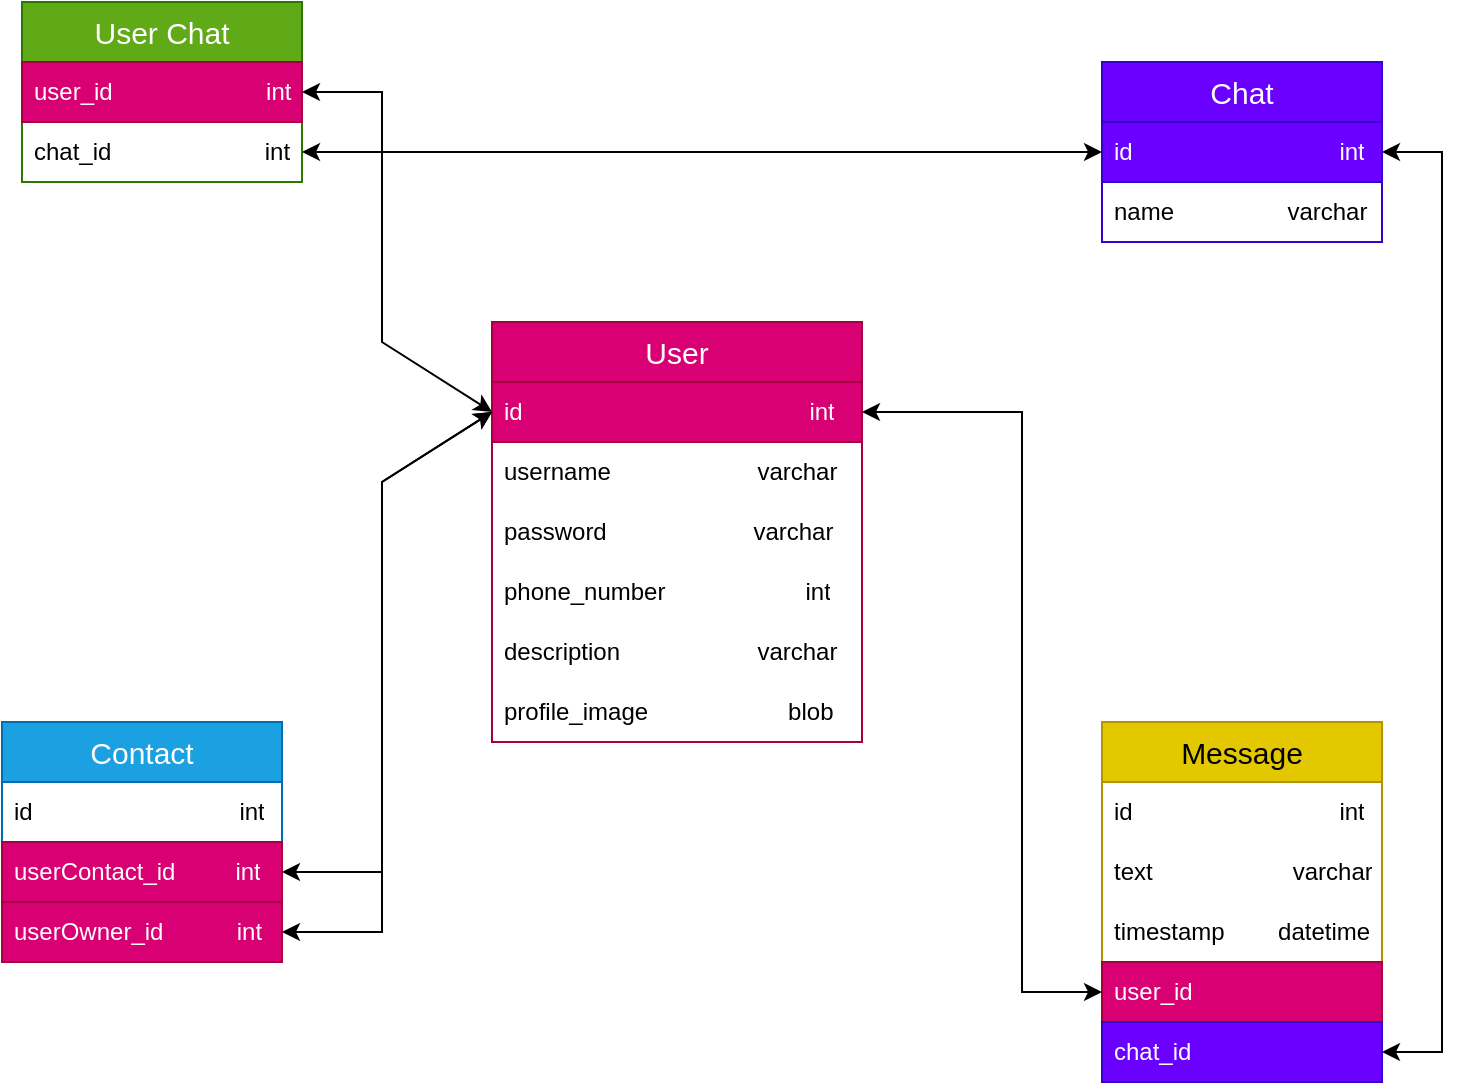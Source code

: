 <mxfile version="22.0.4" type="google">
  <diagram name="Page-1" id="c4acf3e9-155e-7222-9cf6-157b1a14988f">
    <mxGraphModel dx="2183" dy="1177" grid="1" gridSize="10" guides="1" tooltips="1" connect="1" arrows="1" fold="1" page="1" pageScale="1" pageWidth="850" pageHeight="1100" background="none" math="0" shadow="0">
      <root>
        <mxCell id="0" />
        <mxCell id="1" parent="0" />
        <mxCell id="BKv-c-U0wtFR8i3XotmB-1" value="&lt;font style=&quot;font-size: 15px;&quot;&gt;User&lt;/font&gt;" style="swimlane;fontStyle=0;childLayout=stackLayout;horizontal=1;startSize=30;horizontalStack=0;resizeParent=1;resizeParentMax=0;resizeLast=0;collapsible=1;marginBottom=0;whiteSpace=wrap;html=1;fillColor=#d80073;fontColor=#ffffff;strokeColor=#A50040;" parent="1" vertex="1">
          <mxGeometry x="335" y="440" width="185" height="210" as="geometry" />
        </mxCell>
        <mxCell id="BKv-c-U0wtFR8i3XotmB-2" value="id&amp;nbsp; &amp;nbsp; &amp;nbsp; &amp;nbsp; &amp;nbsp; &amp;nbsp; &amp;nbsp; &amp;nbsp; &amp;nbsp; &amp;nbsp; &amp;nbsp; &amp;nbsp; &amp;nbsp; &amp;nbsp; &amp;nbsp; &amp;nbsp; &amp;nbsp; &amp;nbsp; &amp;nbsp; &amp;nbsp; &amp;nbsp; &amp;nbsp;int" style="text;strokeColor=#A50040;fillColor=#d80073;align=left;verticalAlign=middle;spacingLeft=4;spacingRight=4;overflow=hidden;points=[[0,0.5],[1,0.5]];portConstraint=eastwest;rotatable=0;whiteSpace=wrap;html=1;fontColor=#ffffff;" parent="BKv-c-U0wtFR8i3XotmB-1" vertex="1">
          <mxGeometry y="30" width="185" height="30" as="geometry" />
        </mxCell>
        <mxCell id="BKv-c-U0wtFR8i3XotmB-3" value="username&amp;nbsp; &amp;nbsp; &amp;nbsp; &amp;nbsp; &amp;nbsp; &amp;nbsp; &amp;nbsp; &amp;nbsp; &amp;nbsp; &amp;nbsp; &amp;nbsp; varchar" style="text;strokeColor=none;fillColor=none;align=left;verticalAlign=middle;spacingLeft=4;spacingRight=4;overflow=hidden;points=[[0,0.5],[1,0.5]];portConstraint=eastwest;rotatable=0;whiteSpace=wrap;html=1;" parent="BKv-c-U0wtFR8i3XotmB-1" vertex="1">
          <mxGeometry y="60" width="185" height="30" as="geometry" />
        </mxCell>
        <mxCell id="BKv-c-U0wtFR8i3XotmB-10" value="password&amp;nbsp; &amp;nbsp; &amp;nbsp; &amp;nbsp; &amp;nbsp; &amp;nbsp; &amp;nbsp; &amp;nbsp; &amp;nbsp; &amp;nbsp; &amp;nbsp; varchar" style="text;strokeColor=none;fillColor=none;align=left;verticalAlign=middle;spacingLeft=4;spacingRight=4;overflow=hidden;points=[[0,0.5],[1,0.5]];portConstraint=eastwest;rotatable=0;whiteSpace=wrap;html=1;" parent="BKv-c-U0wtFR8i3XotmB-1" vertex="1">
          <mxGeometry y="90" width="185" height="30" as="geometry" />
        </mxCell>
        <mxCell id="BKv-c-U0wtFR8i3XotmB-11" value="phone_number&amp;nbsp; &amp;nbsp; &amp;nbsp; &amp;nbsp; &amp;nbsp; &amp;nbsp; &amp;nbsp; &amp;nbsp; &amp;nbsp; &amp;nbsp; &amp;nbsp;int" style="text;strokeColor=none;fillColor=none;align=left;verticalAlign=middle;spacingLeft=4;spacingRight=4;overflow=hidden;points=[[0,0.5],[1,0.5]];portConstraint=eastwest;rotatable=0;whiteSpace=wrap;html=1;" parent="BKv-c-U0wtFR8i3XotmB-1" vertex="1">
          <mxGeometry y="120" width="185" height="30" as="geometry" />
        </mxCell>
        <mxCell id="BKv-c-U0wtFR8i3XotmB-12" value="&lt;div style=&quot;text-align: justify;&quot;&gt;&lt;span style=&quot;background-color: initial;&quot;&gt;description&lt;span style=&quot;white-space: pre;&quot;&gt;&#x9;&lt;/span&gt;&amp;nbsp; &amp;nbsp; &amp;nbsp; &amp;nbsp; &amp;nbsp; &amp;nbsp; &amp;nbsp; varchar&lt;/span&gt;&lt;/div&gt;" style="text;strokeColor=none;fillColor=none;align=left;verticalAlign=middle;spacingLeft=4;spacingRight=4;overflow=hidden;points=[[0,0.5],[1,0.5]];portConstraint=eastwest;rotatable=0;whiteSpace=wrap;html=1;" parent="BKv-c-U0wtFR8i3XotmB-1" vertex="1">
          <mxGeometry y="150" width="185" height="30" as="geometry" />
        </mxCell>
        <mxCell id="BKv-c-U0wtFR8i3XotmB-4" value="profile_image&amp;nbsp; &amp;nbsp; &amp;nbsp; &amp;nbsp; &amp;nbsp; &amp;nbsp; &amp;nbsp; &amp;nbsp; &amp;nbsp; &amp;nbsp; &amp;nbsp;blob" style="text;strokeColor=none;fillColor=none;align=left;verticalAlign=middle;spacingLeft=4;spacingRight=4;overflow=hidden;points=[[0,0.5],[1,0.5]];portConstraint=eastwest;rotatable=0;whiteSpace=wrap;html=1;" parent="BKv-c-U0wtFR8i3XotmB-1" vertex="1">
          <mxGeometry y="180" width="185" height="30" as="geometry" />
        </mxCell>
        <mxCell id="BKv-c-U0wtFR8i3XotmB-13" value="&lt;font style=&quot;font-size: 15px;&quot;&gt;Contact&lt;/font&gt;" style="swimlane;fontStyle=0;childLayout=stackLayout;horizontal=1;startSize=30;horizontalStack=0;resizeParent=1;resizeParentMax=0;resizeLast=0;collapsible=1;marginBottom=0;whiteSpace=wrap;html=1;fillColor=#1ba1e2;fontColor=#ffffff;strokeColor=#006EAF;" parent="1" vertex="1">
          <mxGeometry x="90" y="640" width="140" height="120" as="geometry" />
        </mxCell>
        <mxCell id="BKv-c-U0wtFR8i3XotmB-14" value="id&amp;nbsp; &amp;nbsp; &amp;nbsp; &amp;nbsp; &amp;nbsp; &amp;nbsp; &amp;nbsp; &amp;nbsp; &amp;nbsp; &amp;nbsp; &amp;nbsp; &amp;nbsp; &amp;nbsp; &amp;nbsp; &amp;nbsp; &amp;nbsp;int" style="text;strokeColor=none;fillColor=none;align=left;verticalAlign=middle;spacingLeft=4;spacingRight=4;overflow=hidden;points=[[0,0.5],[1,0.5]];portConstraint=eastwest;rotatable=0;whiteSpace=wrap;html=1;" parent="BKv-c-U0wtFR8i3XotmB-13" vertex="1">
          <mxGeometry y="30" width="140" height="30" as="geometry" />
        </mxCell>
        <mxCell id="BKv-c-U0wtFR8i3XotmB-15" value="userContact_id&amp;nbsp; &amp;nbsp; &amp;nbsp; &amp;nbsp; &amp;nbsp;int" style="text;strokeColor=#A50040;fillColor=#d80073;align=left;verticalAlign=middle;spacingLeft=4;spacingRight=4;overflow=hidden;points=[[0,0.5],[1,0.5]];portConstraint=eastwest;rotatable=0;whiteSpace=wrap;html=1;fontColor=#ffffff;" parent="BKv-c-U0wtFR8i3XotmB-13" vertex="1">
          <mxGeometry y="60" width="140" height="30" as="geometry" />
        </mxCell>
        <mxCell id="BKv-c-U0wtFR8i3XotmB-16" value="userOwner_id&amp;nbsp; &amp;nbsp; &amp;nbsp; &amp;nbsp; &amp;nbsp; &amp;nbsp;int&amp;nbsp;" style="text;strokeColor=#A50040;fillColor=#d80073;align=left;verticalAlign=middle;spacingLeft=4;spacingRight=4;overflow=hidden;points=[[0,0.5],[1,0.5]];portConstraint=eastwest;rotatable=0;whiteSpace=wrap;html=1;fontColor=#ffffff;" parent="BKv-c-U0wtFR8i3XotmB-13" vertex="1">
          <mxGeometry y="90" width="140" height="30" as="geometry" />
        </mxCell>
        <mxCell id="BKv-c-U0wtFR8i3XotmB-17" value="&lt;font style=&quot;font-size: 15px;&quot;&gt;Message&lt;/font&gt;" style="swimlane;fontStyle=0;childLayout=stackLayout;horizontal=1;startSize=30;horizontalStack=0;resizeParent=1;resizeParentMax=0;resizeLast=0;collapsible=1;marginBottom=0;whiteSpace=wrap;html=1;fillColor=#e3c800;fontColor=#000000;strokeColor=#B09500;" parent="1" vertex="1">
          <mxGeometry x="640" y="640" width="140" height="180" as="geometry" />
        </mxCell>
        <mxCell id="BKv-c-U0wtFR8i3XotmB-18" value="id&amp;nbsp; &amp;nbsp; &amp;nbsp; &amp;nbsp; &amp;nbsp; &amp;nbsp; &amp;nbsp; &amp;nbsp; &amp;nbsp; &amp;nbsp; &amp;nbsp; &amp;nbsp; &amp;nbsp; &amp;nbsp; &amp;nbsp; &amp;nbsp;int" style="text;strokeColor=none;fillColor=none;align=left;verticalAlign=middle;spacingLeft=4;spacingRight=4;overflow=hidden;points=[[0,0.5],[1,0.5]];portConstraint=eastwest;rotatable=0;whiteSpace=wrap;html=1;" parent="BKv-c-U0wtFR8i3XotmB-17" vertex="1">
          <mxGeometry y="30" width="140" height="30" as="geometry" />
        </mxCell>
        <mxCell id="BKv-c-U0wtFR8i3XotmB-19" value="text&amp;nbsp; &amp;nbsp; &amp;nbsp; &amp;nbsp; &amp;nbsp; &amp;nbsp; &amp;nbsp; &amp;nbsp; &amp;nbsp; &amp;nbsp; &amp;nbsp;varchar" style="text;strokeColor=none;fillColor=none;align=left;verticalAlign=middle;spacingLeft=4;spacingRight=4;overflow=hidden;points=[[0,0.5],[1,0.5]];portConstraint=eastwest;rotatable=0;whiteSpace=wrap;html=1;" parent="BKv-c-U0wtFR8i3XotmB-17" vertex="1">
          <mxGeometry y="60" width="140" height="30" as="geometry" />
        </mxCell>
        <mxCell id="BKv-c-U0wtFR8i3XotmB-31" value="timestamp&amp;nbsp; &amp;nbsp; &amp;nbsp; &amp;nbsp; datetime" style="text;strokeColor=none;fillColor=none;align=left;verticalAlign=middle;spacingLeft=4;spacingRight=4;overflow=hidden;points=[[0,0.5],[1,0.5]];portConstraint=eastwest;rotatable=0;whiteSpace=wrap;html=1;" parent="BKv-c-U0wtFR8i3XotmB-17" vertex="1">
          <mxGeometry y="90" width="140" height="30" as="geometry" />
        </mxCell>
        <mxCell id="BKv-c-U0wtFR8i3XotmB-32" value="user_id" style="text;strokeColor=#A50040;fillColor=#d80073;align=left;verticalAlign=middle;spacingLeft=4;spacingRight=4;overflow=hidden;points=[[0,0.5],[1,0.5]];portConstraint=eastwest;rotatable=0;whiteSpace=wrap;html=1;fontColor=#ffffff;" parent="BKv-c-U0wtFR8i3XotmB-17" vertex="1">
          <mxGeometry y="120" width="140" height="30" as="geometry" />
        </mxCell>
        <mxCell id="BKv-c-U0wtFR8i3XotmB-20" value="chat_id" style="text;strokeColor=#3700CC;fillColor=#6a00ff;align=left;verticalAlign=middle;spacingLeft=4;spacingRight=4;overflow=hidden;points=[[0,0.5],[1,0.5]];portConstraint=eastwest;rotatable=0;whiteSpace=wrap;html=1;fontColor=#ffffff;" parent="BKv-c-U0wtFR8i3XotmB-17" vertex="1">
          <mxGeometry y="150" width="140" height="30" as="geometry" />
        </mxCell>
        <mxCell id="BKv-c-U0wtFR8i3XotmB-21" value="&lt;font style=&quot;font-size: 15px;&quot;&gt;User Chat&lt;/font&gt;" style="swimlane;fontStyle=0;childLayout=stackLayout;horizontal=1;startSize=30;horizontalStack=0;resizeParent=1;resizeParentMax=0;resizeLast=0;collapsible=1;marginBottom=0;whiteSpace=wrap;html=1;fillColor=#60a917;strokeColor=#2D7600;fontColor=#ffffff;" parent="1" vertex="1">
          <mxGeometry x="100" y="280" width="140" height="90" as="geometry" />
        </mxCell>
        <mxCell id="BKv-c-U0wtFR8i3XotmB-22" value="user_id&amp;nbsp; &amp;nbsp; &amp;nbsp; &amp;nbsp; &amp;nbsp; &amp;nbsp; &amp;nbsp; &amp;nbsp; &amp;nbsp; &amp;nbsp; &amp;nbsp; &amp;nbsp;int" style="text;strokeColor=#A50040;fillColor=#d80073;align=left;verticalAlign=middle;spacingLeft=4;spacingRight=4;overflow=hidden;points=[[0,0.5],[1,0.5]];portConstraint=eastwest;rotatable=0;whiteSpace=wrap;html=1;fontColor=#ffffff;" parent="BKv-c-U0wtFR8i3XotmB-21" vertex="1">
          <mxGeometry y="30" width="140" height="30" as="geometry" />
        </mxCell>
        <mxCell id="BKv-c-U0wtFR8i3XotmB-36" value="chat_id&amp;nbsp; &amp;nbsp; &amp;nbsp; &amp;nbsp; &amp;nbsp; &amp;nbsp; &amp;nbsp; &amp;nbsp; &amp;nbsp; &amp;nbsp; &amp;nbsp; &amp;nbsp;int" style="text;strokeColor=none;fillColor=none;align=left;verticalAlign=middle;spacingLeft=4;spacingRight=4;overflow=hidden;points=[[0,0.5],[1,0.5]];portConstraint=eastwest;rotatable=0;whiteSpace=wrap;html=1;" parent="BKv-c-U0wtFR8i3XotmB-21" vertex="1">
          <mxGeometry y="60" width="140" height="30" as="geometry" />
        </mxCell>
        <mxCell id="BKv-c-U0wtFR8i3XotmB-25" value="&lt;font style=&quot;font-size: 15px;&quot;&gt;Chat&lt;/font&gt;" style="swimlane;fontStyle=0;childLayout=stackLayout;horizontal=1;startSize=30;horizontalStack=0;resizeParent=1;resizeParentMax=0;resizeLast=0;collapsible=1;marginBottom=0;whiteSpace=wrap;html=1;fillColor=#6a00ff;strokeColor=#3700CC;fontColor=#ffffff;" parent="1" vertex="1">
          <mxGeometry x="640" y="310" width="140" height="90" as="geometry" />
        </mxCell>
        <mxCell id="BKv-c-U0wtFR8i3XotmB-26" value="id&amp;nbsp; &amp;nbsp; &amp;nbsp; &amp;nbsp; &amp;nbsp; &amp;nbsp; &amp;nbsp; &amp;nbsp; &amp;nbsp; &amp;nbsp; &amp;nbsp; &amp;nbsp; &amp;nbsp; &amp;nbsp; &amp;nbsp; &amp;nbsp;int" style="text;strokeColor=#3700CC;fillColor=#6a00ff;align=left;verticalAlign=middle;spacingLeft=4;spacingRight=4;overflow=hidden;points=[[0,0.5],[1,0.5]];portConstraint=eastwest;rotatable=0;whiteSpace=wrap;html=1;fontColor=#ffffff;" parent="BKv-c-U0wtFR8i3XotmB-25" vertex="1">
          <mxGeometry y="30" width="140" height="30" as="geometry" />
        </mxCell>
        <mxCell id="BKv-c-U0wtFR8i3XotmB-28" value="name&amp;nbsp; &amp;nbsp; &amp;nbsp; &amp;nbsp; &amp;nbsp; &amp;nbsp; &amp;nbsp; &amp;nbsp; &amp;nbsp;varchar" style="text;strokeColor=none;fillColor=none;align=left;verticalAlign=middle;spacingLeft=4;spacingRight=4;overflow=hidden;points=[[0,0.5],[1,0.5]];portConstraint=eastwest;rotatable=0;whiteSpace=wrap;html=1;" parent="BKv-c-U0wtFR8i3XotmB-25" vertex="1">
          <mxGeometry y="60" width="140" height="30" as="geometry" />
        </mxCell>
        <mxCell id="BKv-c-U0wtFR8i3XotmB-29" value="" style="endArrow=classic;startArrow=classic;html=1;rounded=0;entryX=1;entryY=0.5;entryDx=0;entryDy=0;exitX=0;exitY=0.5;exitDx=0;exitDy=0;" parent="1" source="BKv-c-U0wtFR8i3XotmB-2" target="BKv-c-U0wtFR8i3XotmB-22" edge="1">
          <mxGeometry width="50" height="50" relative="1" as="geometry">
            <mxPoint x="360" y="700" as="sourcePoint" />
            <mxPoint x="410" y="650" as="targetPoint" />
            <Array as="points">
              <mxPoint x="280" y="450" />
              <mxPoint x="280" y="325" />
            </Array>
          </mxGeometry>
        </mxCell>
        <mxCell id="BKv-c-U0wtFR8i3XotmB-33" value="" style="endArrow=classic;startArrow=classic;html=1;rounded=0;exitX=0;exitY=0.5;exitDx=0;exitDy=0;entryX=1;entryY=0.5;entryDx=0;entryDy=0;" parent="1" source="BKv-c-U0wtFR8i3XotmB-32" target="BKv-c-U0wtFR8i3XotmB-2" edge="1">
          <mxGeometry width="50" height="50" relative="1" as="geometry">
            <mxPoint x="540" y="750" as="sourcePoint" />
            <mxPoint x="590" y="700" as="targetPoint" />
            <Array as="points">
              <mxPoint x="600" y="775" />
              <mxPoint x="600" y="485" />
            </Array>
          </mxGeometry>
        </mxCell>
        <mxCell id="BKv-c-U0wtFR8i3XotmB-34" value="" style="endArrow=classic;startArrow=classic;html=1;rounded=0;entryX=0;entryY=0.5;entryDx=0;entryDy=0;exitX=1;exitY=0.5;exitDx=0;exitDy=0;" parent="1" source="BKv-c-U0wtFR8i3XotmB-15" target="BKv-c-U0wtFR8i3XotmB-2" edge="1">
          <mxGeometry width="50" height="50" relative="1" as="geometry">
            <mxPoint x="330" y="740" as="sourcePoint" />
            <mxPoint x="380" y="690" as="targetPoint" />
            <Array as="points">
              <mxPoint x="280" y="715" />
              <mxPoint x="280" y="520" />
            </Array>
          </mxGeometry>
        </mxCell>
        <mxCell id="BKv-c-U0wtFR8i3XotmB-35" value="" style="endArrow=classic;startArrow=classic;html=1;rounded=0;exitX=1;exitY=0.5;exitDx=0;exitDy=0;entryX=0;entryY=0.5;entryDx=0;entryDy=0;" parent="1" source="BKv-c-U0wtFR8i3XotmB-16" target="BKv-c-U0wtFR8i3XotmB-2" edge="1">
          <mxGeometry width="50" height="50" relative="1" as="geometry">
            <mxPoint x="240" y="775" as="sourcePoint" />
            <mxPoint x="330" y="700" as="targetPoint" />
            <Array as="points">
              <mxPoint x="280" y="745" />
              <mxPoint x="280" y="520" />
            </Array>
          </mxGeometry>
        </mxCell>
        <mxCell id="BKv-c-U0wtFR8i3XotmB-38" value="" style="endArrow=classic;startArrow=classic;html=1;rounded=0;entryX=1;entryY=0.5;entryDx=0;entryDy=0;exitX=1;exitY=0.5;exitDx=0;exitDy=0;" parent="1" source="BKv-c-U0wtFR8i3XotmB-26" target="BKv-c-U0wtFR8i3XotmB-20" edge="1">
          <mxGeometry width="50" height="50" relative="1" as="geometry">
            <mxPoint x="780" y="360" as="sourcePoint" />
            <mxPoint x="830" y="310" as="targetPoint" />
            <Array as="points">
              <mxPoint x="810" y="355" />
              <mxPoint x="810" y="805" />
            </Array>
          </mxGeometry>
        </mxCell>
        <mxCell id="BKv-c-U0wtFR8i3XotmB-39" value="" style="endArrow=classic;startArrow=classic;html=1;rounded=0;exitX=1;exitY=0.5;exitDx=0;exitDy=0;entryX=0;entryY=0.5;entryDx=0;entryDy=0;" parent="1" source="BKv-c-U0wtFR8i3XotmB-36" target="BKv-c-U0wtFR8i3XotmB-26" edge="1">
          <mxGeometry width="50" height="50" relative="1" as="geometry">
            <mxPoint x="335" y="360" as="sourcePoint" />
            <mxPoint x="385" y="310" as="targetPoint" />
          </mxGeometry>
        </mxCell>
      </root>
    </mxGraphModel>
  </diagram>
</mxfile>
